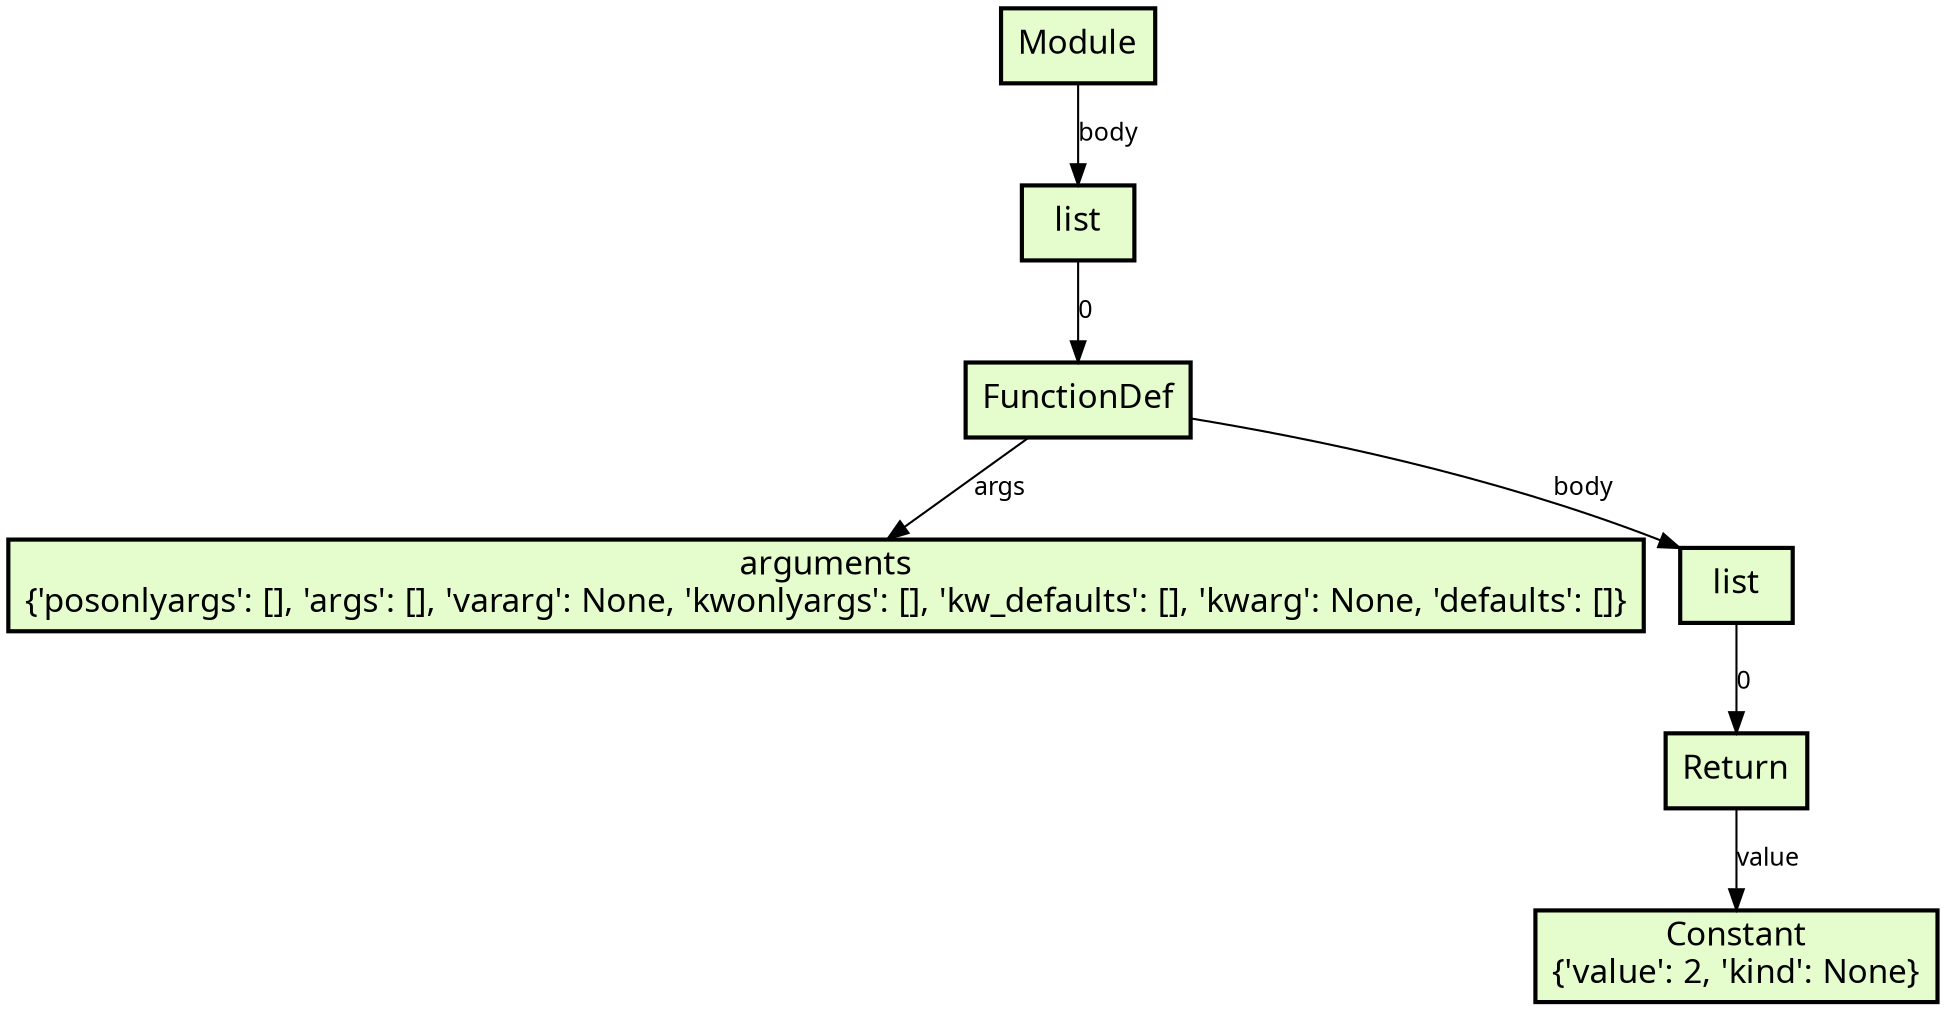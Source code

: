 digraph G {
	node [fontname = "Fira Code" fontsize = 16
	style = filled fillcolor = "#E5FDCD" penwidth = 2]
	edge [fontname = "Fira Code" fontsize = 12]
	0 [label="Module" shape=box]
	1 [label="list" shape=box]
	2 [label="FunctionDef" shape=box]
	3 [label="arguments\n{'posonlyargs': [], 'args': [], 'vararg': None, 'kwonlyargs': [], 'kw_defaults': [], 'kwarg': None, 'defaults': []}" shape=box]
	4 [label="list" shape=box]
	5 [label="Return" shape=box]
	6 [label="Constant\n{'value': 2, 'kind': None}" shape=box]
	0 -> 1 [label="body"]
	1 -> 2 [label="0"]
	2 -> 3 [label="args"]
	2 -> 4 [label="body"]
	4 -> 5 [label="0"]
	5 -> 6 [label="value"]
}
